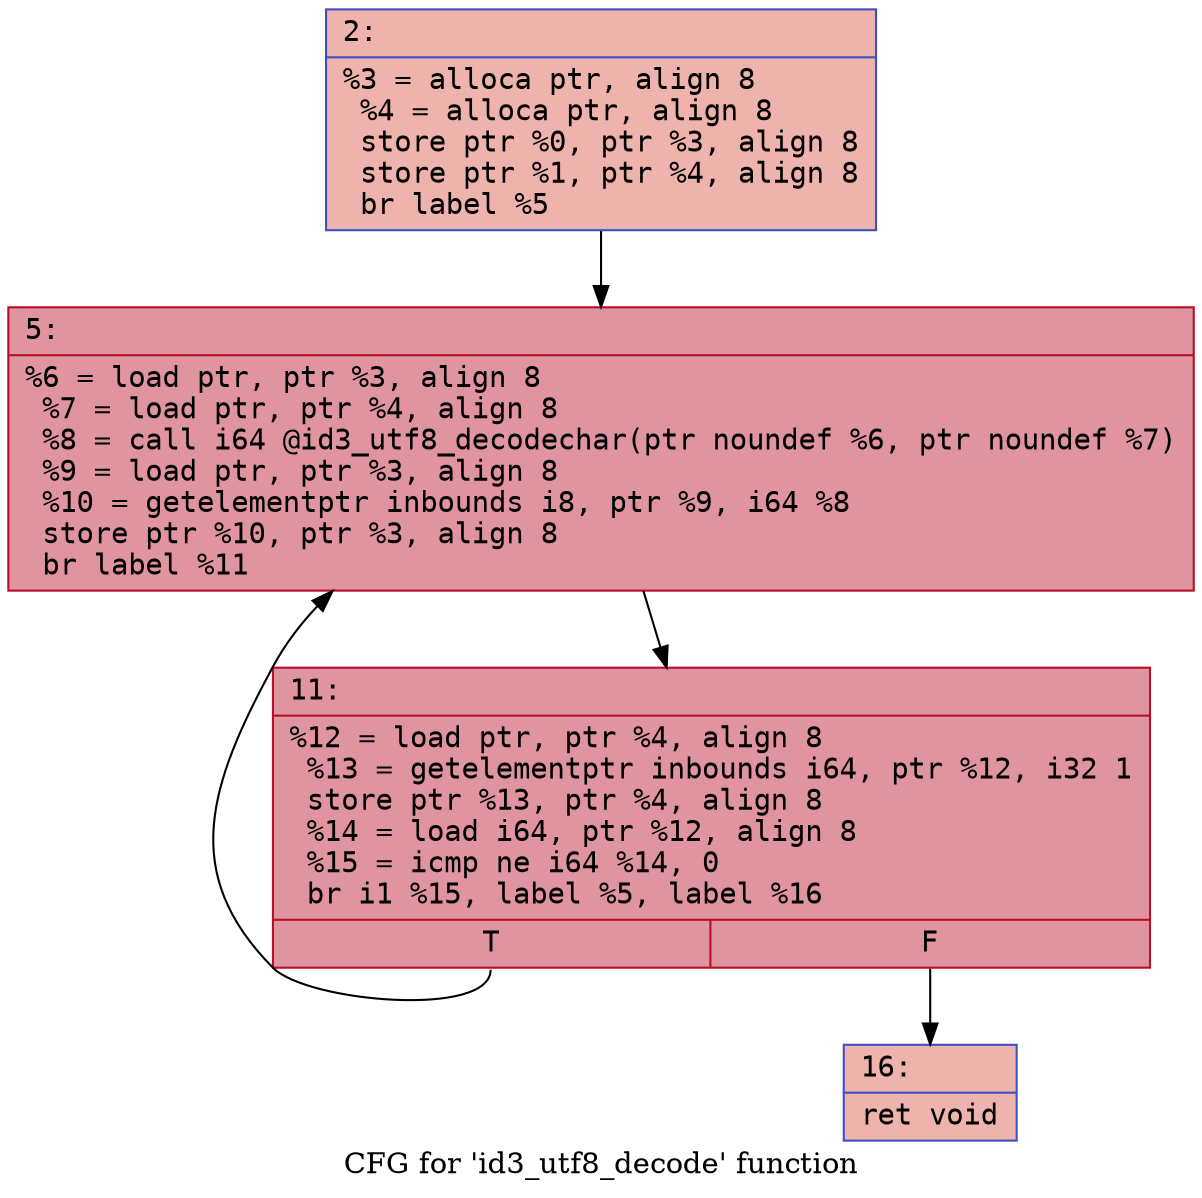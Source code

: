digraph "CFG for 'id3_utf8_decode' function" {
	label="CFG for 'id3_utf8_decode' function";

	Node0x600001880460 [shape=record,color="#3d50c3ff", style=filled, fillcolor="#d6524470" fontname="Courier",label="{2:\l|  %3 = alloca ptr, align 8\l  %4 = alloca ptr, align 8\l  store ptr %0, ptr %3, align 8\l  store ptr %1, ptr %4, align 8\l  br label %5\l}"];
	Node0x600001880460 -> Node0x6000018804b0[tooltip="2 -> 5\nProbability 100.00%" ];
	Node0x6000018804b0 [shape=record,color="#b70d28ff", style=filled, fillcolor="#b70d2870" fontname="Courier",label="{5:\l|  %6 = load ptr, ptr %3, align 8\l  %7 = load ptr, ptr %4, align 8\l  %8 = call i64 @id3_utf8_decodechar(ptr noundef %6, ptr noundef %7)\l  %9 = load ptr, ptr %3, align 8\l  %10 = getelementptr inbounds i8, ptr %9, i64 %8\l  store ptr %10, ptr %3, align 8\l  br label %11\l}"];
	Node0x6000018804b0 -> Node0x600001880500[tooltip="5 -> 11\nProbability 100.00%" ];
	Node0x600001880500 [shape=record,color="#b70d28ff", style=filled, fillcolor="#b70d2870" fontname="Courier",label="{11:\l|  %12 = load ptr, ptr %4, align 8\l  %13 = getelementptr inbounds i64, ptr %12, i32 1\l  store ptr %13, ptr %4, align 8\l  %14 = load i64, ptr %12, align 8\l  %15 = icmp ne i64 %14, 0\l  br i1 %15, label %5, label %16\l|{<s0>T|<s1>F}}"];
	Node0x600001880500:s0 -> Node0x6000018804b0[tooltip="11 -> 5\nProbability 96.88%" ];
	Node0x600001880500:s1 -> Node0x600001880550[tooltip="11 -> 16\nProbability 3.12%" ];
	Node0x600001880550 [shape=record,color="#3d50c3ff", style=filled, fillcolor="#d6524470" fontname="Courier",label="{16:\l|  ret void\l}"];
}
